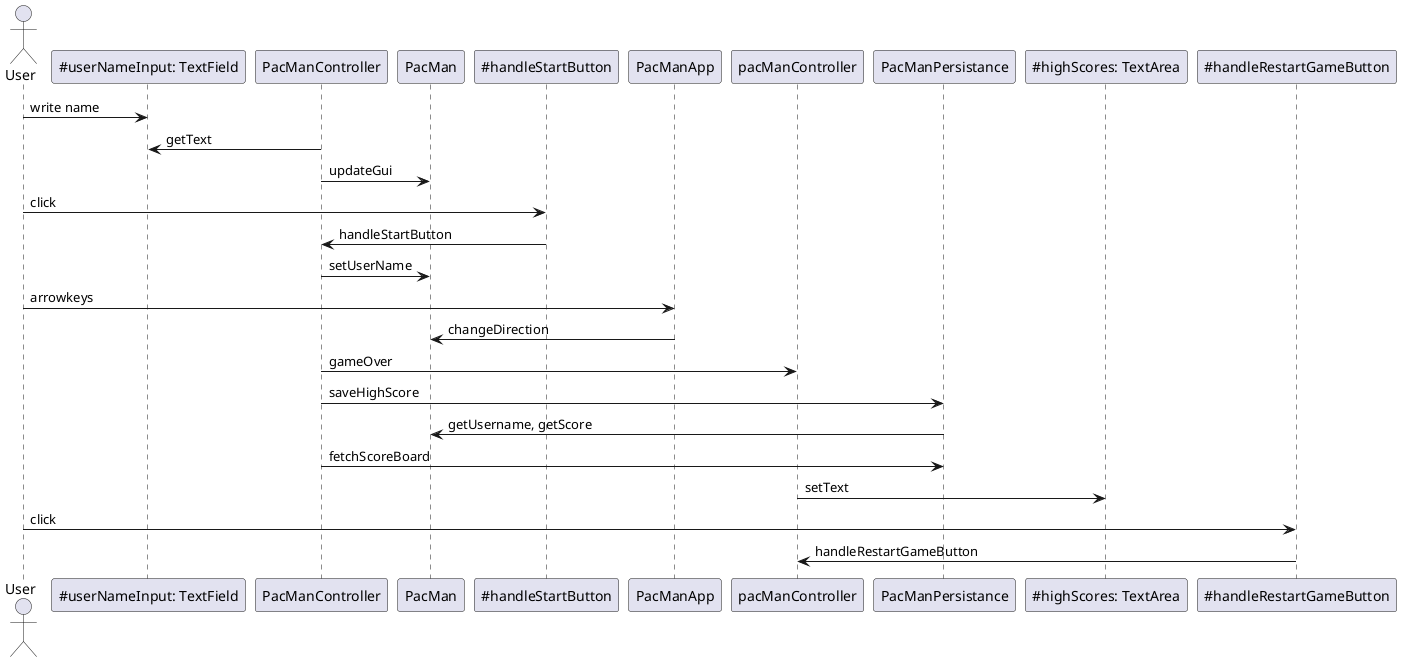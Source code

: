 @startuml
actor       User        as Foo
Foo -> "~#userNameInput: TextField": write name
"~#userNameInput: TextField" <- PacManController: getText

PacManController-> PacMan: updateGui
Foo -> "~#handleStartButton": click

PacManController <- "~#handleStartButton": handleStartButton
PacManController -> PacMan: setUserName

Foo -> PacManApp: arrowkeys
PacManApp -> PacMan: changeDirection

PacManController -> pacManController: gameOver
PacManController -> PacManPersistance: saveHighScore
PacManPersistance -> PacMan: getUsername, getScore

PacManController -> PacManPersistance: fetchScoreBoard
pacManController -> "~#highScores: TextArea" : setText

Foo -> "~#handleRestartGameButton": click
"~#handleRestartGameButton" -> pacManController: handleRestartGameButton

@enduml